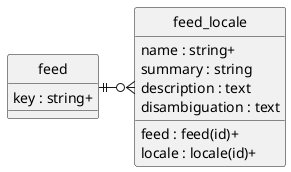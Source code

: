 @startuml uml
skinparam monochrome true
skinparam linetype ortho
hide circle

entity feed {
    key : string+
}

entity feed_locale {
    feed : feed(id)+
    locale : locale(id)+
    name : string+
    summary : string
    description : text
    disambiguation : text
}

feed ||-r-o{ feed_locale

@enduml
